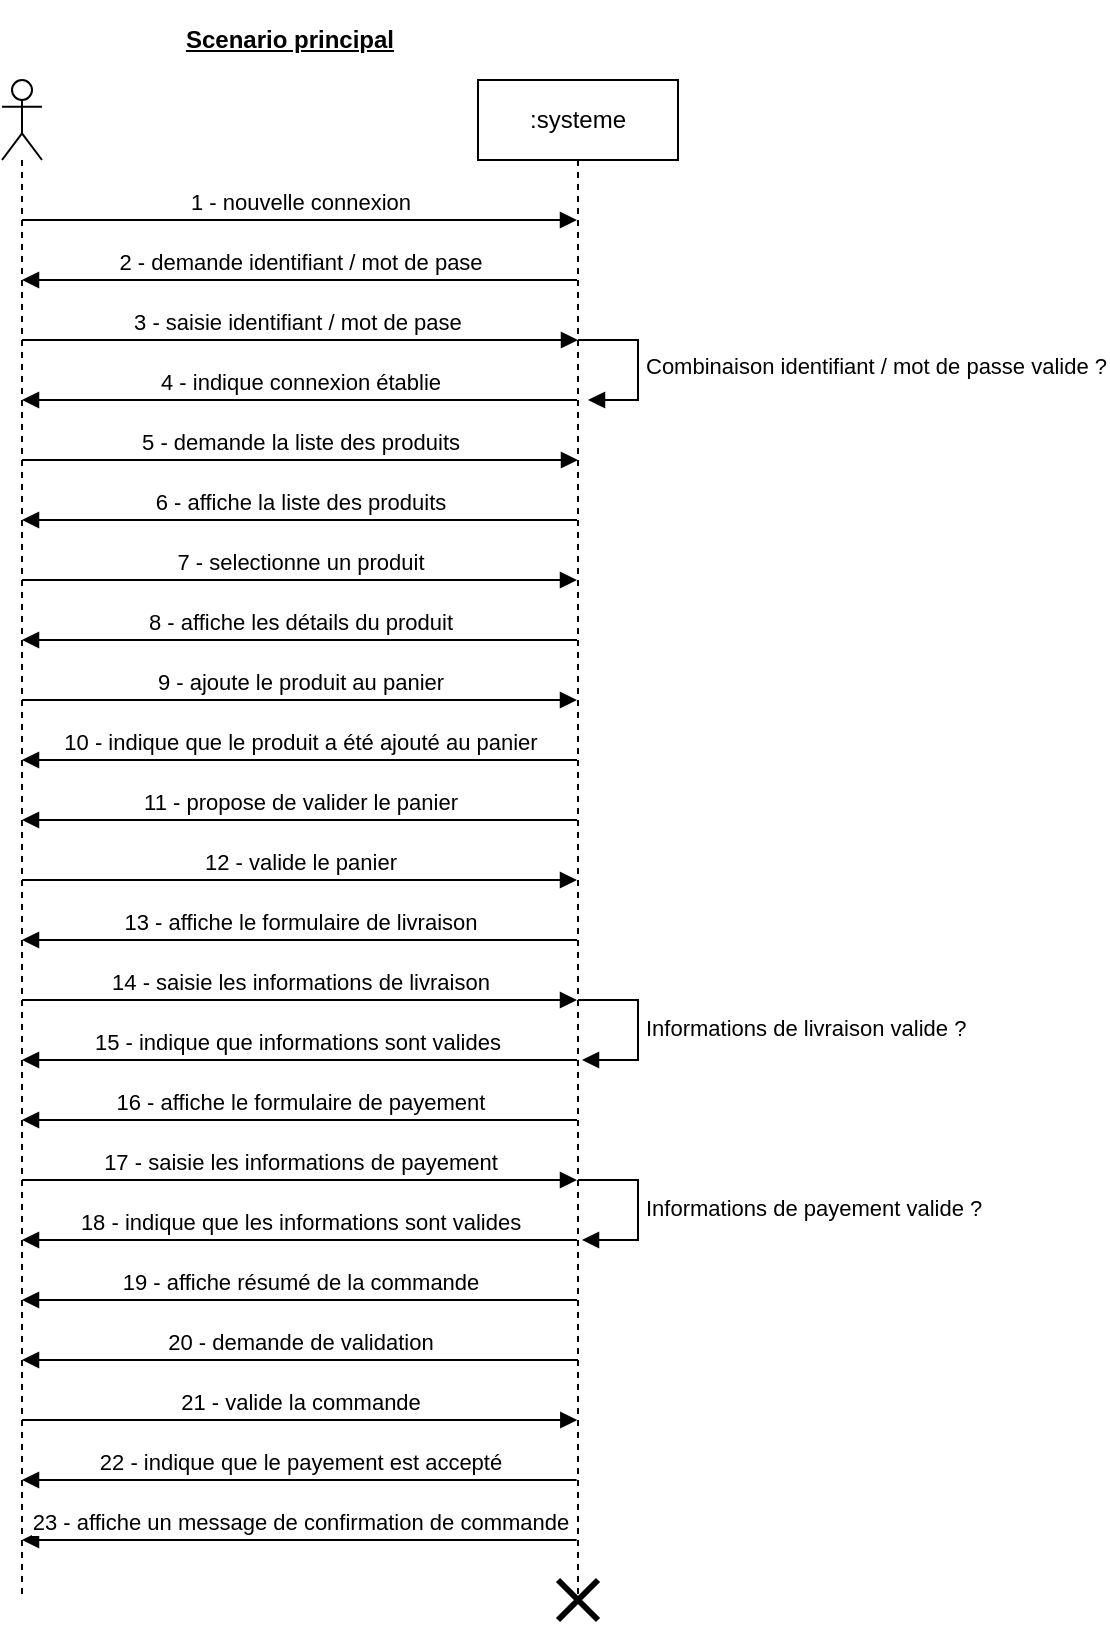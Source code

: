 <mxfile version="20.8.16" type="device"><diagram name="Page-1" id="TucJpf1WzLXpM3vg69fH"><mxGraphModel dx="1359" dy="843" grid="1" gridSize="10" guides="1" tooltips="1" connect="1" arrows="1" fold="1" page="1" pageScale="1" pageWidth="850" pageHeight="1100" background="none" math="0" shadow="0"><root><mxCell id="0"/><mxCell id="1" parent="0"/><mxCell id="lXTZxz5DnIVMn4hIMHGp-43" value=":systeme" style="shape=umlLifeline;perimeter=lifelinePerimeter;whiteSpace=wrap;html=1;container=1;dropTarget=0;collapsible=0;recursiveResize=0;outlineConnect=0;portConstraint=eastwest;newEdgeStyle={&quot;edgeStyle&quot;:&quot;elbowEdgeStyle&quot;,&quot;elbow&quot;:&quot;vertical&quot;,&quot;curved&quot;:0,&quot;rounded&quot;:0};" parent="1" vertex="1"><mxGeometry x="494" y="185" width="100" height="760" as="geometry"/></mxCell><mxCell id="lXTZxz5DnIVMn4hIMHGp-44" value="" style="shape=umlLifeline;perimeter=lifelinePerimeter;whiteSpace=wrap;html=1;container=1;dropTarget=0;collapsible=0;recursiveResize=0;outlineConnect=0;portConstraint=eastwest;newEdgeStyle={&quot;edgeStyle&quot;:&quot;elbowEdgeStyle&quot;,&quot;elbow&quot;:&quot;vertical&quot;,&quot;curved&quot;:0,&quot;rounded&quot;:0};participant=umlActor;" parent="1" vertex="1"><mxGeometry x="256" y="185" width="20" height="760" as="geometry"/></mxCell><mxCell id="lXTZxz5DnIVMn4hIMHGp-48" value="1 - nouvelle connexion" style="html=1;verticalAlign=bottom;endArrow=block;edgeStyle=elbowEdgeStyle;elbow=vertical;curved=0;rounded=0;" parent="1" target="lXTZxz5DnIVMn4hIMHGp-43" edge="1" source="lXTZxz5DnIVMn4hIMHGp-44"><mxGeometry width="80" relative="1" as="geometry"><mxPoint x="304" y="255.05" as="sourcePoint"/><mxPoint x="384" y="255.05" as="targetPoint"/><Array as="points"><mxPoint x="346" y="255"/><mxPoint x="499" y="255"/><mxPoint x="499" y="245"/></Array></mxGeometry></mxCell><mxCell id="lXTZxz5DnIVMn4hIMHGp-49" value="2 - demande identifiant / mot de pase" style="html=1;verticalAlign=bottom;endArrow=block;edgeStyle=elbowEdgeStyle;elbow=vertical;curved=0;rounded=0;" parent="1" source="lXTZxz5DnIVMn4hIMHGp-43" target="lXTZxz5DnIVMn4hIMHGp-44" edge="1"><mxGeometry width="80" relative="1" as="geometry"><mxPoint x="524" y="295" as="sourcePoint"/><mxPoint x="324" y="295" as="targetPoint"/><Array as="points"><mxPoint x="479" y="285"/><mxPoint x="424" y="285"/></Array></mxGeometry></mxCell><mxCell id="lXTZxz5DnIVMn4hIMHGp-50" value="3 - saisie identifiant / mot de pase&amp;nbsp;" style="html=1;verticalAlign=bottom;endArrow=block;edgeStyle=elbowEdgeStyle;elbow=vertical;curved=0;rounded=0;" parent="1" source="lXTZxz5DnIVMn4hIMHGp-44" edge="1"><mxGeometry width="80" relative="1" as="geometry"><mxPoint x="314" y="265.05" as="sourcePoint"/><mxPoint x="544" y="315" as="targetPoint"/><Array as="points"><mxPoint x="404" y="315"/></Array></mxGeometry></mxCell><mxCell id="lXTZxz5DnIVMn4hIMHGp-53" value="Combinaison identifiant / mot de passe valide ?" style="html=1;align=left;spacingLeft=2;endArrow=block;rounded=0;edgeStyle=orthogonalEdgeStyle;curved=0;rounded=0;" parent="1" edge="1"><mxGeometry relative="1" as="geometry"><mxPoint x="544" y="315" as="sourcePoint"/><Array as="points"><mxPoint x="574" y="345"/></Array><mxPoint x="549" y="345.0" as="targetPoint"/></mxGeometry></mxCell><mxCell id="lXTZxz5DnIVMn4hIMHGp-54" value="4 - indique connexion établie" style="html=1;verticalAlign=bottom;endArrow=block;edgeStyle=elbowEdgeStyle;elbow=vertical;curved=0;rounded=0;" parent="1" source="lXTZxz5DnIVMn4hIMHGp-43" target="lXTZxz5DnIVMn4hIMHGp-44" edge="1"><mxGeometry width="80" relative="1" as="geometry"><mxPoint x="554" y="295" as="sourcePoint"/><mxPoint x="314" y="295" as="targetPoint"/><Array as="points"><mxPoint x="459" y="345"/><mxPoint x="524" y="345"/></Array></mxGeometry></mxCell><mxCell id="lXTZxz5DnIVMn4hIMHGp-55" value="5 - demande la liste des produits" style="html=1;verticalAlign=bottom;endArrow=block;edgeStyle=elbowEdgeStyle;elbow=vertical;curved=0;rounded=0;" parent="1" edge="1" source="lXTZxz5DnIVMn4hIMHGp-44"><mxGeometry width="80" relative="1" as="geometry"><mxPoint x="304" y="375" as="sourcePoint"/><mxPoint x="544" y="375" as="targetPoint"/><Array as="points"><mxPoint x="404" y="375"/></Array></mxGeometry></mxCell><mxCell id="tjJm-lsWTxkAg4WXnmeV-11" value="Scenario principal" style="text;html=1;strokeColor=none;fillColor=none;align=center;verticalAlign=middle;whiteSpace=wrap;rounded=0;fontStyle=5" parent="1" vertex="1"><mxGeometry x="280" y="145" width="240" height="40" as="geometry"/></mxCell><mxCell id="tjJm-lsWTxkAg4WXnmeV-45" value="" style="shape=umlDestroy;whiteSpace=wrap;html=1;strokeWidth=3;" parent="1" vertex="1"><mxGeometry x="534" y="935" width="20" height="20" as="geometry"/></mxCell><mxCell id="tjJm-lsWTxkAg4WXnmeV-47" value="6 - affiche la liste des produits" style="html=1;verticalAlign=bottom;endArrow=block;rounded=0;" parent="1" source="lXTZxz5DnIVMn4hIMHGp-43" target="lXTZxz5DnIVMn4hIMHGp-44" edge="1"><mxGeometry width="80" relative="1" as="geometry"><mxPoint x="444" y="455" as="sourcePoint"/><mxPoint x="324" y="405" as="targetPoint"/><Array as="points"><mxPoint x="484" y="405"/></Array></mxGeometry></mxCell><mxCell id="tjJm-lsWTxkAg4WXnmeV-48" value="7 - selectionne un produit" style="html=1;verticalAlign=bottom;endArrow=block;rounded=0;" parent="1" source="lXTZxz5DnIVMn4hIMHGp-44" target="lXTZxz5DnIVMn4hIMHGp-43" edge="1"><mxGeometry width="80" relative="1" as="geometry"><mxPoint x="374" y="445" as="sourcePoint"/><mxPoint x="539" y="435" as="targetPoint"/><Array as="points"><mxPoint x="489" y="435"/></Array></mxGeometry></mxCell><mxCell id="tjJm-lsWTxkAg4WXnmeV-50" value="8 - affiche les détails du produit" style="html=1;verticalAlign=bottom;endArrow=block;rounded=0;" parent="1" target="lXTZxz5DnIVMn4hIMHGp-44" edge="1" source="lXTZxz5DnIVMn4hIMHGp-43"><mxGeometry width="80" relative="1" as="geometry"><mxPoint x="369" y="465" as="sourcePoint"/><mxPoint x="304" y="465" as="targetPoint"/><Array as="points"><mxPoint x="326" y="465"/></Array></mxGeometry></mxCell><mxCell id="FVpfLbs9bxQgqmz0DaV8-6" value="9 - ajoute le produit au panier" style="html=1;verticalAlign=bottom;endArrow=block;rounded=0;" edge="1" parent="1" source="lXTZxz5DnIVMn4hIMHGp-44" target="lXTZxz5DnIVMn4hIMHGp-43"><mxGeometry width="80" relative="1" as="geometry"><mxPoint x="304" y="495" as="sourcePoint"/><mxPoint x="384" y="495" as="targetPoint"/><Array as="points"><mxPoint x="326" y="495"/></Array></mxGeometry></mxCell><mxCell id="FVpfLbs9bxQgqmz0DaV8-7" value="10 - indique que le produit a été ajouté au panier" style="html=1;verticalAlign=bottom;endArrow=block;rounded=0;" edge="1" parent="1" source="lXTZxz5DnIVMn4hIMHGp-43" target="lXTZxz5DnIVMn4hIMHGp-44"><mxGeometry width="80" relative="1" as="geometry"><mxPoint x="449" y="525" as="sourcePoint"/><mxPoint x="529" y="525" as="targetPoint"/><Array as="points"><mxPoint x="509" y="525"/></Array></mxGeometry></mxCell><mxCell id="FVpfLbs9bxQgqmz0DaV8-8" value="11 - propose de valider le panier" style="html=1;verticalAlign=bottom;endArrow=block;rounded=0;" edge="1" parent="1" source="lXTZxz5DnIVMn4hIMHGp-43" target="lXTZxz5DnIVMn4hIMHGp-44"><mxGeometry width="80" relative="1" as="geometry"><mxPoint x="369" y="555" as="sourcePoint"/><mxPoint x="304" y="555" as="targetPoint"/><Array as="points"><mxPoint x="336" y="555"/></Array></mxGeometry></mxCell><mxCell id="FVpfLbs9bxQgqmz0DaV8-9" value="12 - valide le panier" style="html=1;verticalAlign=bottom;endArrow=block;rounded=0;" edge="1" parent="1" source="lXTZxz5DnIVMn4hIMHGp-44" target="lXTZxz5DnIVMn4hIMHGp-43"><mxGeometry width="80" relative="1" as="geometry"><mxPoint x="304" y="585" as="sourcePoint"/><mxPoint x="384" y="585" as="targetPoint"/><Array as="points"><mxPoint x="326" y="585"/></Array></mxGeometry></mxCell><mxCell id="FVpfLbs9bxQgqmz0DaV8-10" value="13 - affiche le formulaire de livraison" style="html=1;verticalAlign=bottom;endArrow=block;rounded=0;" edge="1" parent="1" source="lXTZxz5DnIVMn4hIMHGp-43" target="lXTZxz5DnIVMn4hIMHGp-44"><mxGeometry width="80" relative="1" as="geometry"><mxPoint x="364" y="625" as="sourcePoint"/><mxPoint x="319" y="625" as="targetPoint"/><Array as="points"><mxPoint x="399" y="615"/></Array></mxGeometry></mxCell><mxCell id="FVpfLbs9bxQgqmz0DaV8-11" value="14 - saisie les informations de livraison" style="html=1;verticalAlign=bottom;endArrow=block;rounded=0;" edge="1" parent="1" source="lXTZxz5DnIVMn4hIMHGp-44" target="lXTZxz5DnIVMn4hIMHGp-43"><mxGeometry width="80" relative="1" as="geometry"><mxPoint x="304" y="645" as="sourcePoint"/><mxPoint x="384" y="645" as="targetPoint"/><Array as="points"><mxPoint x="316" y="645"/></Array></mxGeometry></mxCell><mxCell id="FVpfLbs9bxQgqmz0DaV8-12" value="15 - indique que informations sont valides&amp;nbsp;" style="html=1;verticalAlign=bottom;endArrow=block;rounded=0;" edge="1" parent="1" source="lXTZxz5DnIVMn4hIMHGp-43" target="lXTZxz5DnIVMn4hIMHGp-44"><mxGeometry width="80" relative="1" as="geometry"><mxPoint x="384" y="675" as="sourcePoint"/><mxPoint x="464" y="675" as="targetPoint"/><Array as="points"><mxPoint x="439" y="675"/></Array></mxGeometry></mxCell><mxCell id="FVpfLbs9bxQgqmz0DaV8-14" value="Informations de livraison valide ?" style="edgeStyle=orthogonalEdgeStyle;html=1;align=left;spacingLeft=2;endArrow=block;rounded=0;" edge="1" parent="1"><mxGeometry relative="1" as="geometry"><mxPoint x="544" y="645" as="sourcePoint"/><Array as="points"><mxPoint x="574" y="645"/><mxPoint x="574" y="675"/></Array><mxPoint x="546" y="675" as="targetPoint"/></mxGeometry></mxCell><mxCell id="FVpfLbs9bxQgqmz0DaV8-15" value="16 - affiche le formulaire de payement" style="html=1;verticalAlign=bottom;endArrow=block;rounded=0;" edge="1" parent="1" source="lXTZxz5DnIVMn4hIMHGp-43" target="lXTZxz5DnIVMn4hIMHGp-44"><mxGeometry width="80" relative="1" as="geometry"><mxPoint x="319" y="705" as="sourcePoint"/><mxPoint x="369" y="735" as="targetPoint"/><Array as="points"><mxPoint x="439" y="705"/></Array></mxGeometry></mxCell><mxCell id="FVpfLbs9bxQgqmz0DaV8-16" value="17 - saisie les informations de payement" style="html=1;verticalAlign=bottom;endArrow=block;rounded=0;" edge="1" parent="1" source="lXTZxz5DnIVMn4hIMHGp-44" target="lXTZxz5DnIVMn4hIMHGp-43"><mxGeometry width="80" relative="1" as="geometry"><mxPoint x="404" y="735" as="sourcePoint"/><mxPoint x="484" y="735" as="targetPoint"/><Array as="points"><mxPoint x="449" y="735"/></Array></mxGeometry></mxCell><mxCell id="FVpfLbs9bxQgqmz0DaV8-18" value="18 - indique que les informations sont valides" style="html=1;verticalAlign=bottom;endArrow=block;rounded=0;" edge="1" parent="1" source="lXTZxz5DnIVMn4hIMHGp-43" target="lXTZxz5DnIVMn4hIMHGp-44"><mxGeometry width="80" relative="1" as="geometry"><mxPoint x="386" y="765" as="sourcePoint"/><mxPoint x="466" y="765" as="targetPoint"/><Array as="points"><mxPoint x="426" y="765"/></Array></mxGeometry></mxCell><mxCell id="FVpfLbs9bxQgqmz0DaV8-19" value="19 - affiche résumé de la commande" style="html=1;verticalAlign=bottom;endArrow=block;rounded=0;" edge="1" parent="1" source="lXTZxz5DnIVMn4hIMHGp-43" target="lXTZxz5DnIVMn4hIMHGp-44"><mxGeometry width="80" relative="1" as="geometry"><mxPoint x="386" y="815" as="sourcePoint"/><mxPoint x="466" y="815" as="targetPoint"/><Array as="points"><mxPoint x="446" y="795"/></Array></mxGeometry></mxCell><mxCell id="FVpfLbs9bxQgqmz0DaV8-20" value="20 - demande de validation" style="html=1;verticalAlign=bottom;endArrow=block;rounded=0;" edge="1" parent="1" target="lXTZxz5DnIVMn4hIMHGp-44"><mxGeometry width="80" relative="1" as="geometry"><mxPoint x="544.0" y="825.0" as="sourcePoint"/><mxPoint x="304.677" y="825.0" as="targetPoint"/><Array as="points"><mxPoint x="446.5" y="825"/></Array></mxGeometry></mxCell><mxCell id="FVpfLbs9bxQgqmz0DaV8-21" value="21 - valide la commande" style="html=1;verticalAlign=bottom;endArrow=block;rounded=0;" edge="1" parent="1" source="lXTZxz5DnIVMn4hIMHGp-44"><mxGeometry width="80" relative="1" as="geometry"><mxPoint x="304.337" y="855.0" as="sourcePoint"/><mxPoint x="543.66" y="855.0" as="targetPoint"/><Array as="points"><mxPoint x="449.16" y="855"/></Array></mxGeometry></mxCell><mxCell id="FVpfLbs9bxQgqmz0DaV8-22" value="22 - indique que le payement est accepté" style="html=1;verticalAlign=bottom;endArrow=block;rounded=0;" edge="1" parent="1" target="lXTZxz5DnIVMn4hIMHGp-44"><mxGeometry width="80" relative="1" as="geometry"><mxPoint x="543.32" y="885.0" as="sourcePoint"/><mxPoint x="303.997" y="885.0" as="targetPoint"/><Array as="points"><mxPoint x="445.82" y="885"/></Array></mxGeometry></mxCell><mxCell id="FVpfLbs9bxQgqmz0DaV8-23" value="23 - affiche un message de confirmation de commande" style="html=1;verticalAlign=bottom;endArrow=block;rounded=0;" edge="1" parent="1" target="lXTZxz5DnIVMn4hIMHGp-44"><mxGeometry width="80" relative="1" as="geometry"><mxPoint x="543.32" y="915.0" as="sourcePoint"/><mxPoint x="303.997" y="915.0" as="targetPoint"/><Array as="points"><mxPoint x="445.82" y="915"/></Array></mxGeometry></mxCell><mxCell id="FVpfLbs9bxQgqmz0DaV8-24" value="Informations de payement valide ?" style="edgeStyle=orthogonalEdgeStyle;html=1;align=left;spacingLeft=2;endArrow=block;rounded=0;" edge="1" parent="1"><mxGeometry relative="1" as="geometry"><mxPoint x="544" y="735" as="sourcePoint"/><Array as="points"><mxPoint x="574" y="735"/><mxPoint x="574" y="765"/></Array><mxPoint x="546" y="765" as="targetPoint"/></mxGeometry></mxCell></root></mxGraphModel></diagram></mxfile>